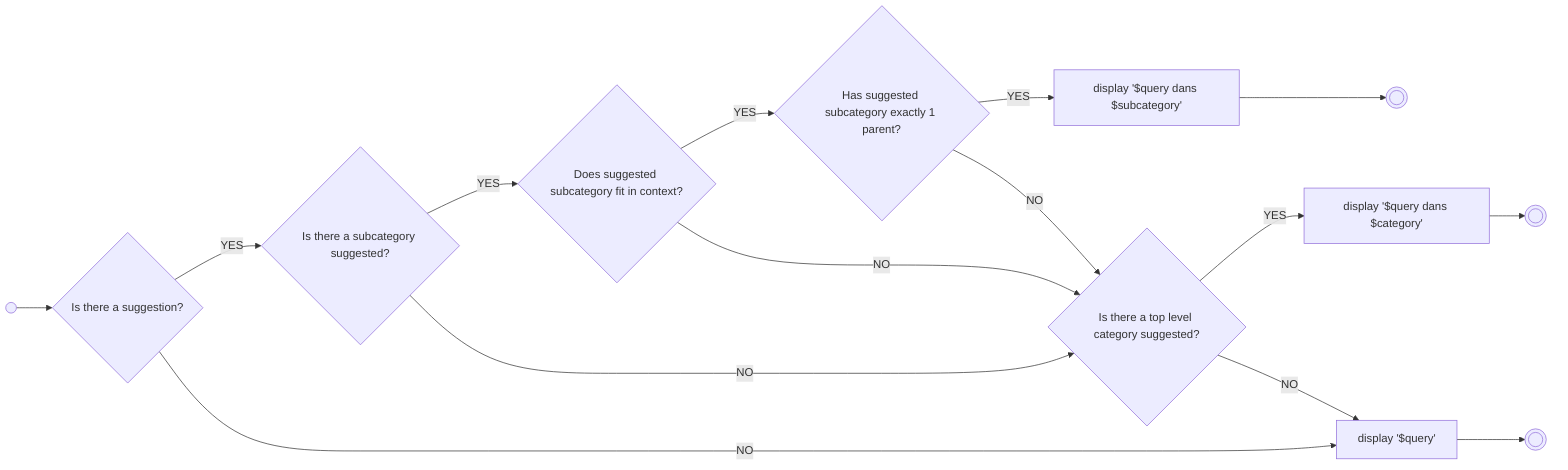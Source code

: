 flowchart LR
    A(( )) --> C{Is there a suggestion?}
    C --> |YES| D{Is there a subcategory suggested?}
    C --> |NO| E[display '$query']
    D --> |YES| F{Does suggested subcategory fit in context?}
    D --> |NO| G{Is there a top level category suggested?}
    E --> L((( )))
    F --> |YES| H{Has suggested subcategory exactly 1 parent?}
    F --> |NO| G
    G --> |YES| K[display '$query dans $category']
    G --> |NO| E
    H --> |YES| J[display '$query dans $subcategory']
    H --> |NO| G
    J --> M((( )))
    K --> N((( )))